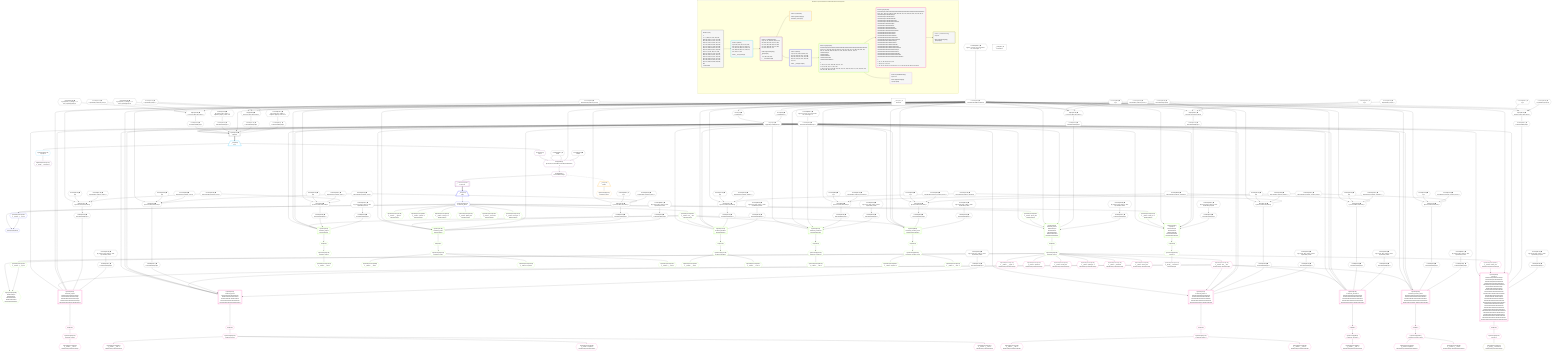 %%{init: {'themeVariables': { 'fontSize': '12px'}}}%%
graph TD
    classDef path fill:#eee,stroke:#000,color:#000
    classDef plan fill:#fff,stroke-width:1px,color:#000
    classDef itemplan fill:#fff,stroke-width:2px,color:#000
    classDef unbatchedplan fill:#dff,stroke-width:1px,color:#000
    classDef sideeffectplan fill:#fcc,stroke-width:2px,color:#000
    classDef bucket fill:#f6f6f6,color:#000,stroke-width:2px,text-align:left


    %% plan dependencies
    PgSelect6[["PgSelect[6∈0] ➊<br />ᐸpeopleᐳ"]]:::plan
    Object9{{"Object[9∈0] ➊<br />ᐸ{pgSettings,withPgClient}ᐳ"}}:::plan
    Lambda343{{"Lambda[343∈0] ➊<br />ᐸcalculateLimitAndOffsetSQLᐳ"}}:::plan
    Lambda530{{"Lambda[530∈0] ➊<br />ᐸcalculateOrderBySQLᐳ"}}:::plan
    Lambda535{{"Lambda[535∈0] ➊<br />ᐸcalculateOrderBySQLᐳ"}}:::plan
    Lambda340{{"Lambda[340∈0] ➊<br />ᐸcalculateShouldReverseOrderᐳ"}}:::plan
    Lambda549{{"Lambda[549∈0] ➊<br />ᐸcalculateOrderBySQLᐳ"}}:::plan
    Lambda554{{"Lambda[554∈0] ➊<br />ᐸcalculateOrderBySQLᐳ"}}:::plan
    Object9 & Lambda343 & Lambda530 & Lambda535 & Lambda340 & Lambda343 & Lambda549 & Lambda554 --> PgSelect6
    Object347{{"Object[347∈0] ➊<br />ᐸ{reverse,orders,alias,codec}ᐳ"}}:::plan
    Constant344{{"Constant[344∈0] ➊<br />ᐸ[]ᐳ"}}:::plan
    Constant345{{"Constant[345∈0] ➊<br />ᐸsql.identifier(”relational_topics”)ᐳ"}}:::plan
    Constant346{{"Constant[346∈0] ➊<br />ᐸRecordCodec(relational_topics)ᐳ"}}:::plan
    Lambda340 & Constant344 & Constant345 & Constant346 --> Object347
    Object361{{"Object[361∈0] ➊<br />ᐸ{reverse,orders,alias,codec}ᐳ"}}:::plan
    Constant358{{"Constant[358∈0] ➊<br />ᐸ[]ᐳ"}}:::plan
    Constant359{{"Constant[359∈0] ➊<br />ᐸsql.identifier(”relational_posts”)ᐳ"}}:::plan
    Constant360{{"Constant[360∈0] ➊<br />ᐸRecordCodec(relational_posts)ᐳ"}}:::plan
    Lambda340 & Constant358 & Constant359 & Constant360 --> Object361
    Object375{{"Object[375∈0] ➊<br />ᐸ{reverse,orders,alias,codec}ᐳ"}}:::plan
    Constant372{{"Constant[372∈0] ➊<br />ᐸ[]ᐳ"}}:::plan
    Constant373{{"Constant[373∈0] ➊<br />ᐸsql.identifier(”relational_dividers”)ᐳ"}}:::plan
    Constant374{{"Constant[374∈0] ➊<br />ᐸRecordCodec(relational_dividers)ᐳ"}}:::plan
    Lambda340 & Constant372 & Constant373 & Constant374 --> Object375
    Object389{{"Object[389∈0] ➊<br />ᐸ{reverse,orders,alias,codec}ᐳ"}}:::plan
    Constant386{{"Constant[386∈0] ➊<br />ᐸ[]ᐳ"}}:::plan
    Constant387{{"Constant[387∈0] ➊<br />ᐸsql.identifier(”relational_checklists”)ᐳ"}}:::plan
    Constant388{{"Constant[388∈0] ➊<br />ᐸRecordCodec(relational_checklists)ᐳ"}}:::plan
    Lambda340 & Constant386 & Constant387 & Constant388 --> Object389
    Object403{{"Object[403∈0] ➊<br />ᐸ{reverse,orders,alias,codec}ᐳ"}}:::plan
    Constant400{{"Constant[400∈0] ➊<br />ᐸ[]ᐳ"}}:::plan
    Constant401{{"Constant[401∈0] ➊<br />ᐸsql.identifier(”relational_checklist_items”)ᐳ"}}:::plan
    Constant402{{"Constant[402∈0] ➊<br />ᐸRecordCodec(relational_checklist_items)ᐳ"}}:::plan
    Lambda340 & Constant400 & Constant401 & Constant402 --> Object403
    Object417{{"Object[417∈0] ➊<br />ᐸ{reverse,orders,alias,codec}ᐳ"}}:::plan
    Constant414{{"Constant[414∈0] ➊<br />ᐸ[]ᐳ"}}:::plan
    Constant415{{"Constant[415∈0] ➊<br />ᐸsql.identifier(”relational_topics”)ᐳ"}}:::plan
    Lambda340 & Constant414 & Constant415 & Constant346 --> Object417
    Object431{{"Object[431∈0] ➊<br />ᐸ{reverse,orders,alias,codec}ᐳ"}}:::plan
    Constant428{{"Constant[428∈0] ➊<br />ᐸ[]ᐳ"}}:::plan
    Constant429{{"Constant[429∈0] ➊<br />ᐸsql.identifier(”relational_posts”)ᐳ"}}:::plan
    Lambda340 & Constant428 & Constant429 & Constant360 --> Object431
    Object445{{"Object[445∈0] ➊<br />ᐸ{reverse,orders,alias,codec}ᐳ"}}:::plan
    Constant442{{"Constant[442∈0] ➊<br />ᐸ[]ᐳ"}}:::plan
    Constant443{{"Constant[443∈0] ➊<br />ᐸsql.identifier(”relational_dividers”)ᐳ"}}:::plan
    Lambda340 & Constant442 & Constant443 & Constant374 --> Object445
    Object459{{"Object[459∈0] ➊<br />ᐸ{reverse,orders,alias,codec}ᐳ"}}:::plan
    Constant456{{"Constant[456∈0] ➊<br />ᐸ[]ᐳ"}}:::plan
    Constant457{{"Constant[457∈0] ➊<br />ᐸsql.identifier(”relational_checklists”)ᐳ"}}:::plan
    Lambda340 & Constant456 & Constant457 & Constant388 --> Object459
    Object473{{"Object[473∈0] ➊<br />ᐸ{reverse,orders,alias,codec}ᐳ"}}:::plan
    Constant470{{"Constant[470∈0] ➊<br />ᐸ[]ᐳ"}}:::plan
    Constant471{{"Constant[471∈0] ➊<br />ᐸsql.identifier(”relational_checklist_items”)ᐳ"}}:::plan
    Lambda340 & Constant470 & Constant471 & Constant402 --> Object473
    Object487{{"Object[487∈0] ➊<br />ᐸ{reverse,orders,alias,codec}ᐳ"}}:::plan
    Constant484{{"Constant[484∈0] ➊<br />ᐸ[]ᐳ"}}:::plan
    Constant485{{"Constant[485∈0] ➊<br />ᐸsql.identifier(”people”)ᐳ"}}:::plan
    Constant486{{"Constant[486∈0] ➊<br />ᐸRecordCodec(people)ᐳ"}}:::plan
    Lambda340 & Constant484 & Constant485 & Constant486 --> Object487
    Object501{{"Object[501∈0] ➊<br />ᐸ{reverse,orders,alias,codec}ᐳ"}}:::plan
    Constant498{{"Constant[498∈0] ➊<br />ᐸ[]ᐳ"}}:::plan
    Constant499{{"Constant[499∈0] ➊<br />ᐸsql.identifier(”relational_items”)ᐳ"}}:::plan
    Constant500{{"Constant[500∈0] ➊<br />ᐸRecordCodec(relational_items)ᐳ"}}:::plan
    Lambda340 & Constant498 & Constant499 & Constant500 --> Object501
    Object515{{"Object[515∈0] ➊<br />ᐸ{reverse,orders,alias,codec}ᐳ"}}:::plan
    Constant512{{"Constant[512∈0] ➊<br />ᐸ[]ᐳ"}}:::plan
    Constant513{{"Constant[513∈0] ➊<br />ᐸsql.identifier(”people”)ᐳ"}}:::plan
    Lambda340 & Constant512 & Constant513 & Constant486 --> Object515
    Object529{{"Object[529∈0] ➊<br />ᐸ{reverse,orders,alias,codec}ᐳ"}}:::plan
    Constant526{{"Constant[526∈0] ➊<br />ᐸ[ { fragment: { n: [Array], f: 0, c: 266, [Symbol(pg-sql2-tyᐳ"}}:::plan
    Constant527{{"Constant[527∈0] ➊<br />ᐸsql.identifier(”relational_items”)ᐳ"}}:::plan
    Lambda340 & Constant526 & Constant527 & Constant500 --> Object529
    Object548{{"Object[548∈0] ➊<br />ᐸ{reverse,orders,alias,codec}ᐳ"}}:::plan
    Constant545{{"Constant[545∈0] ➊<br />ᐸ[ { fragment: { n: [Array], f: 0, c: 1024, [Symbol(pg-sql2-tᐳ"}}:::plan
    Constant546{{"Constant[546∈0] ➊<br />ᐸsql.identifier(”people”)ᐳ"}}:::plan
    Lambda340 & Constant545 & Constant546 & Constant486 --> Object548
    Access7{{"Access[7∈0] ➊<br />ᐸ2.pgSettingsᐳ"}}:::plan
    Access8{{"Access[8∈0] ➊<br />ᐸ2.withPgClientᐳ"}}:::plan
    Access7 & Access8 --> Object9
    __Value2["__Value[2∈0] ➊<br />ᐸcontextᐳ"]:::plan
    __Value2 --> Access7
    __Value2 --> Access8
    Constant555{{"Constant[555∈0] ➊<br />ᐸ§{ first: null, last: null, cursorLower: null, cursorUpper: ᐳ"}}:::plan
    Constant555 --> Lambda340
    Constant556{{"Constant[556∈0] ➊<br />ᐸ§{ first: null, last: null, cursorLower: null, cursorUpper: ᐳ"}}:::plan
    Constant556 --> Lambda343
    Lambda348{{"Lambda[348∈0] ➊<br />ᐸcalculateOrderBySQLᐳ"}}:::plan
    Object347 --> Lambda348
    Lambda353{{"Lambda[353∈0] ➊<br />ᐸcalculateOrderBySQLᐳ"}}:::plan
    Constant557{{"Constant[557∈0] ➊<br />ᐸ§{ reverse: false, orders: [], alias: sql.identifier(”relatiᐳ"}}:::plan
    Constant557 --> Lambda353
    Lambda362{{"Lambda[362∈0] ➊<br />ᐸcalculateOrderBySQLᐳ"}}:::plan
    Object361 --> Lambda362
    Lambda367{{"Lambda[367∈0] ➊<br />ᐸcalculateOrderBySQLᐳ"}}:::plan
    Constant558{{"Constant[558∈0] ➊<br />ᐸ§{ reverse: false, orders: [], alias: sql.identifier(”relatiᐳ"}}:::plan
    Constant558 --> Lambda367
    Lambda376{{"Lambda[376∈0] ➊<br />ᐸcalculateOrderBySQLᐳ"}}:::plan
    Object375 --> Lambda376
    Lambda381{{"Lambda[381∈0] ➊<br />ᐸcalculateOrderBySQLᐳ"}}:::plan
    Constant559{{"Constant[559∈0] ➊<br />ᐸ§{ reverse: false, orders: [], alias: sql.identifier(”relatiᐳ"}}:::plan
    Constant559 --> Lambda381
    Lambda390{{"Lambda[390∈0] ➊<br />ᐸcalculateOrderBySQLᐳ"}}:::plan
    Object389 --> Lambda390
    Lambda395{{"Lambda[395∈0] ➊<br />ᐸcalculateOrderBySQLᐳ"}}:::plan
    Constant560{{"Constant[560∈0] ➊<br />ᐸ§{ reverse: false, orders: [], alias: sql.identifier(”relatiᐳ"}}:::plan
    Constant560 --> Lambda395
    Lambda404{{"Lambda[404∈0] ➊<br />ᐸcalculateOrderBySQLᐳ"}}:::plan
    Object403 --> Lambda404
    Lambda409{{"Lambda[409∈0] ➊<br />ᐸcalculateOrderBySQLᐳ"}}:::plan
    Constant561{{"Constant[561∈0] ➊<br />ᐸ§{ reverse: false, orders: [], alias: sql.identifier(”relatiᐳ"}}:::plan
    Constant561 --> Lambda409
    Lambda418{{"Lambda[418∈0] ➊<br />ᐸcalculateOrderBySQLᐳ"}}:::plan
    Object417 --> Lambda418
    Lambda423{{"Lambda[423∈0] ➊<br />ᐸcalculateOrderBySQLᐳ"}}:::plan
    Constant562{{"Constant[562∈0] ➊<br />ᐸ§{ reverse: false, orders: [], alias: sql.identifier(”relatiᐳ"}}:::plan
    Constant562 --> Lambda423
    Lambda432{{"Lambda[432∈0] ➊<br />ᐸcalculateOrderBySQLᐳ"}}:::plan
    Object431 --> Lambda432
    Lambda437{{"Lambda[437∈0] ➊<br />ᐸcalculateOrderBySQLᐳ"}}:::plan
    Constant563{{"Constant[563∈0] ➊<br />ᐸ§{ reverse: false, orders: [], alias: sql.identifier(”relatiᐳ"}}:::plan
    Constant563 --> Lambda437
    Lambda446{{"Lambda[446∈0] ➊<br />ᐸcalculateOrderBySQLᐳ"}}:::plan
    Object445 --> Lambda446
    Lambda451{{"Lambda[451∈0] ➊<br />ᐸcalculateOrderBySQLᐳ"}}:::plan
    Constant564{{"Constant[564∈0] ➊<br />ᐸ§{ reverse: false, orders: [], alias: sql.identifier(”relatiᐳ"}}:::plan
    Constant564 --> Lambda451
    Lambda460{{"Lambda[460∈0] ➊<br />ᐸcalculateOrderBySQLᐳ"}}:::plan
    Object459 --> Lambda460
    Lambda465{{"Lambda[465∈0] ➊<br />ᐸcalculateOrderBySQLᐳ"}}:::plan
    Constant565{{"Constant[565∈0] ➊<br />ᐸ§{ reverse: false, orders: [], alias: sql.identifier(”relatiᐳ"}}:::plan
    Constant565 --> Lambda465
    Lambda474{{"Lambda[474∈0] ➊<br />ᐸcalculateOrderBySQLᐳ"}}:::plan
    Object473 --> Lambda474
    Lambda479{{"Lambda[479∈0] ➊<br />ᐸcalculateOrderBySQLᐳ"}}:::plan
    Constant566{{"Constant[566∈0] ➊<br />ᐸ§{ reverse: false, orders: [], alias: sql.identifier(”relatiᐳ"}}:::plan
    Constant566 --> Lambda479
    Lambda488{{"Lambda[488∈0] ➊<br />ᐸcalculateOrderBySQLᐳ"}}:::plan
    Object487 --> Lambda488
    Lambda493{{"Lambda[493∈0] ➊<br />ᐸcalculateOrderBySQLᐳ"}}:::plan
    Constant567{{"Constant[567∈0] ➊<br />ᐸ§{ reverse: false, orders: [], alias: sql.identifier(”peopleᐳ"}}:::plan
    Constant567 --> Lambda493
    Lambda502{{"Lambda[502∈0] ➊<br />ᐸcalculateOrderBySQLᐳ"}}:::plan
    Object501 --> Lambda502
    Lambda507{{"Lambda[507∈0] ➊<br />ᐸcalculateOrderBySQLᐳ"}}:::plan
    Constant568{{"Constant[568∈0] ➊<br />ᐸ§{ reverse: false, orders: [], alias: sql.identifier(”relatiᐳ"}}:::plan
    Constant568 --> Lambda507
    Lambda516{{"Lambda[516∈0] ➊<br />ᐸcalculateOrderBySQLᐳ"}}:::plan
    Object515 --> Lambda516
    Lambda521{{"Lambda[521∈0] ➊<br />ᐸcalculateOrderBySQLᐳ"}}:::plan
    Constant569{{"Constant[569∈0] ➊<br />ᐸ§{ reverse: false, orders: [], alias: sql.identifier(”peopleᐳ"}}:::plan
    Constant569 --> Lambda521
    Object529 --> Lambda530
    Constant570{{"Constant[570∈0] ➊<br />ᐸ§{ reverse: false, orders: [ { fragment: [Object], codec: Coᐳ"}}:::plan
    Constant570 --> Lambda535
    Object548 --> Lambda549
    Constant571{{"Constant[571∈0] ➊<br />ᐸ§{ reverse: false, orders: [ { fragment: [Object], codec: Coᐳ"}}:::plan
    Constant571 --> Lambda554
    __Value4["__Value[4∈0] ➊<br />ᐸrootValueᐳ"]:::plan
    Constant338{{"Constant[338∈0] ➊<br />ᐸnullᐳ"}}:::plan
    Constant341{{"Constant[341∈0] ➊<br />ᐸfalseᐳ"}}:::plan
    __Item10[/"__Item[10∈1]<br />ᐸ6ᐳ"\]:::itemplan
    PgSelect6 ==> __Item10
    PgSelectSingle11{{"PgSelectSingle[11∈1]<br />ᐸpeopleᐳ"}}:::plan
    __Item10 --> PgSelectSingle11
    Object539{{"Object[539∈2]<br />ᐸ{rows,first,last,shouldReverseOrder,fetchOneExtra}ᐳ"}}:::plan
    Access537{{"Access[537∈2]<br />ᐸ10.1ᐳ"}}:::plan
    Access537 & Constant338 & Constant338 & Lambda340 & Constant341 --> Object539
    PgClassExpression12{{"PgClassExpression[12∈2]<br />ᐸ__people__.”username”ᐳ"}}:::plan
    PgSelectSingle11 --> PgClassExpression12
    __ListTransform18[["__ListTransform[18∈2]<br />ᐸeach:14ᐳ"]]:::plan
    Lambda540{{"Lambda[540∈2]<br />ᐸreverseIfNecessaryᐳ"}}:::plan
    Lambda540 --> __ListTransform18
    __Item10 --> Access537
    Object539 --> Lambda540
    __Item19[/"__Item[19∈3]<br />ᐸ540ᐳ"\]:::itemplan
    Lambda540 -.-> __Item19
    PgSelectSingle20{{"PgSelectSingle[20∈3]<br />ᐸrelational_itemsᐳ"}}:::plan
    __Item19 --> PgSelectSingle20
    PgPolymorphic24{{"PgPolymorphic[24∈4]"}}:::plan
    PgSelectSingle22{{"PgSelectSingle[22∈4]<br />ᐸrelational_itemsᐳ"}}:::plan
    PgClassExpression23{{"PgClassExpression[23∈4]<br />ᐸ__relation...s__.”type”ᐳ"}}:::plan
    PgSelectSingle22 & PgClassExpression23 --> PgPolymorphic24
    __Item21[/"__Item[21∈4]<br />ᐸ18ᐳ"\]:::itemplan
    __ListTransform18 ==> __Item21
    __Item21 --> PgSelectSingle22
    PgSelectSingle22 --> PgClassExpression23
    PgSelect26[["PgSelect[26∈5]<br />ᐸrelational_topicsᐳ<br />ᐳRelationalTopic"]]:::plan
    PgClassExpression25{{"PgClassExpression[25∈5]<br />ᐸ__relation...ems__.”id”ᐳ<br />ᐳRelationalTopic"}}:::plan
    Object9 & PgClassExpression25 & Lambda340 & Lambda343 & Lambda348 & Lambda353 --> PgSelect26
    PgSelect33[["PgSelect[33∈5]<br />ᐸrelational_itemsᐳ<br />ᐳRelationalTopic<br />ᐳRelationalPost<br />ᐳRelationalDivider<br />ᐳRelationalChecklist<br />ᐳRelationalChecklistItem"]]:::plan
    PgClassExpression32{{"PgClassExpression[32∈5]<br />ᐸ__relation...parent_id”ᐳ<br />ᐳRelationalTopic"}}:::plan
    Object9 & PgClassExpression32 & Lambda340 & Lambda343 & Lambda502 & Lambda507 --> PgSelect33
    PgSelect103[["PgSelect[103∈5]<br />ᐸpeopleᐳ<br />ᐳRelationalTopic<br />ᐳRelationalPost<br />ᐳRelationalDivider<br />ᐳRelationalChecklist<br />ᐳRelationalChecklistItem"]]:::plan
    PgClassExpression102{{"PgClassExpression[102∈5]<br />ᐸ__relation...author_id”ᐳ<br />ᐳRelationalTopic"}}:::plan
    Object9 & PgClassExpression102 & Lambda340 & Lambda343 & Lambda516 & Lambda521 --> PgSelect103
    PgSelect114[["PgSelect[114∈5]<br />ᐸrelational_postsᐳ<br />ᐳRelationalPost"]]:::plan
    Object9 & PgClassExpression25 & Lambda340 & Lambda343 & Lambda362 & Lambda367 --> PgSelect114
    PgSelect171[["PgSelect[171∈5]<br />ᐸrelational_dividersᐳ<br />ᐳRelationalDivider"]]:::plan
    Object9 & PgClassExpression25 & Lambda340 & Lambda343 & Lambda376 & Lambda381 --> PgSelect171
    PgSelect227[["PgSelect[227∈5]<br />ᐸrelational_checklistsᐳ<br />ᐳRelationalChecklist"]]:::plan
    Object9 & PgClassExpression25 & Lambda340 & Lambda343 & Lambda390 & Lambda395 --> PgSelect227
    PgSelect282[["PgSelect[282∈5]<br />ᐸrelational_checklist_itemsᐳ<br />ᐳRelationalChecklistItem"]]:::plan
    Object9 & PgClassExpression25 & Lambda340 & Lambda343 & Lambda404 & Lambda409 --> PgSelect282
    PgPolymorphic38{{"PgPolymorphic[38∈5]<br />ᐳRelationalTopic<br />ᐳRelationalPost<br />ᐳRelationalDivider<br />ᐳRelationalChecklist<br />ᐳRelationalChecklistItem"}}:::plan
    PgSelectSingle36{{"PgSelectSingle[36∈5]<br />ᐸrelational_itemsᐳ"}}:::plan
    PgClassExpression37{{"PgClassExpression[37∈5]<br />ᐸ__relation...s__.”type”ᐳ"}}:::plan
    PgSelectSingle36 & PgClassExpression37 --> PgPolymorphic38
    PgSelectSingle22 --> PgClassExpression25
    First30{{"First[30∈5]"}}:::plan
    PgSelect26 --> First30
    PgSelectSingle31{{"PgSelectSingle[31∈5]<br />ᐸrelational_topicsᐳ"}}:::plan
    First30 --> PgSelectSingle31
    PgSelectSingle22 --> PgClassExpression32
    First35{{"First[35∈5]"}}:::plan
    PgSelect33 --> First35
    First35 --> PgSelectSingle36
    PgSelectSingle36 --> PgClassExpression37
    PgClassExpression101{{"PgClassExpression[101∈5]<br />ᐸ__relation...__.”type2”ᐳ<br />ᐳRelationalTopic"}}:::plan
    PgSelectSingle22 --> PgClassExpression101
    PgSelectSingle22 --> PgClassExpression102
    First105{{"First[105∈5]"}}:::plan
    PgSelect103 --> First105
    PgSelectSingle106{{"PgSelectSingle[106∈5]<br />ᐸpeopleᐳ"}}:::plan
    First105 --> PgSelectSingle106
    PgClassExpression108{{"PgClassExpression[108∈5]<br />ᐸ__relation...”position”ᐳ<br />ᐳRelationalTopic"}}:::plan
    PgSelectSingle22 --> PgClassExpression108
    PgClassExpression109{{"PgClassExpression[109∈5]<br />ᐸ__relation...reated_at”ᐳ<br />ᐳRelationalTopic"}}:::plan
    PgSelectSingle22 --> PgClassExpression109
    PgClassExpression110{{"PgClassExpression[110∈5]<br />ᐸ__relation...pdated_at”ᐳ<br />ᐳRelationalTopic"}}:::plan
    PgSelectSingle22 --> PgClassExpression110
    PgClassExpression111{{"PgClassExpression[111∈5]<br />ᐸ__relation..._archived”ᐳ<br />ᐳRelationalTopic"}}:::plan
    PgSelectSingle22 --> PgClassExpression111
    PgClassExpression112{{"PgClassExpression[112∈5]<br />ᐸ__relation...chived_at”ᐳ<br />ᐳRelationalTopic"}}:::plan
    PgSelectSingle22 --> PgClassExpression112
    PgClassExpression113{{"PgClassExpression[113∈5]<br />ᐸ__relation...__.”title”ᐳ"}}:::plan
    PgSelectSingle31 --> PgClassExpression113
    First116{{"First[116∈5]"}}:::plan
    PgSelect114 --> First116
    PgSelectSingle117{{"PgSelectSingle[117∈5]<br />ᐸrelational_postsᐳ"}}:::plan
    First116 --> PgSelectSingle117
    PgClassExpression168{{"PgClassExpression[168∈5]<br />ᐸ__relation...__.”title”ᐳ"}}:::plan
    PgSelectSingle117 --> PgClassExpression168
    PgClassExpression169{{"PgClassExpression[169∈5]<br />ᐸ__relation...scription”ᐳ"}}:::plan
    PgSelectSingle117 --> PgClassExpression169
    PgClassExpression170{{"PgClassExpression[170∈5]<br />ᐸ__relation...s__.”note”ᐳ"}}:::plan
    PgSelectSingle117 --> PgClassExpression170
    First173{{"First[173∈5]"}}:::plan
    PgSelect171 --> First173
    PgSelectSingle174{{"PgSelectSingle[174∈5]<br />ᐸrelational_dividersᐳ"}}:::plan
    First173 --> PgSelectSingle174
    PgClassExpression225{{"PgClassExpression[225∈5]<br />ᐸ__relation...__.”title”ᐳ"}}:::plan
    PgSelectSingle174 --> PgClassExpression225
    PgClassExpression226{{"PgClassExpression[226∈5]<br />ᐸ__relation...__.”color”ᐳ"}}:::plan
    PgSelectSingle174 --> PgClassExpression226
    First229{{"First[229∈5]"}}:::plan
    PgSelect227 --> First229
    PgSelectSingle230{{"PgSelectSingle[230∈5]<br />ᐸrelational_checklistsᐳ"}}:::plan
    First229 --> PgSelectSingle230
    PgClassExpression281{{"PgClassExpression[281∈5]<br />ᐸ__relation...__.”title”ᐳ"}}:::plan
    PgSelectSingle230 --> PgClassExpression281
    First284{{"First[284∈5]"}}:::plan
    PgSelect282 --> First284
    PgSelectSingle285{{"PgSelectSingle[285∈5]<br />ᐸrelational_checklist_itemsᐳ"}}:::plan
    First284 --> PgSelectSingle285
    PgClassExpression336{{"PgClassExpression[336∈5]<br />ᐸ__relation...scription”ᐳ"}}:::plan
    PgSelectSingle285 --> PgClassExpression336
    PgClassExpression337{{"PgClassExpression[337∈5]<br />ᐸ__relation...s__.”note”ᐳ"}}:::plan
    PgSelectSingle285 --> PgClassExpression337
    PgSelect40[["PgSelect[40∈6]<br />ᐸrelational_topicsᐳ<br />ᐳRelationalTopicᐳRelationalTopic<br />ᐳRelationalPostᐳRelationalTopic<br />ᐳRelationalDividerᐳRelationalTopic<br />ᐳRelationalChecklistᐳRelationalTopic<br />ᐳRelationalChecklistItemᐳRelationalTopic"]]:::plan
    PgClassExpression39{{"PgClassExpression[39∈6]<br />ᐸ__relation...ems__.”id”ᐳ<br />ᐳRelationalTopicᐳRelationalTopic"}}:::plan
    Object9 & PgClassExpression39 & Lambda340 & Lambda343 & Lambda418 & Lambda423 --> PgSelect40
    PgSelect49[["PgSelect[49∈6]<br />ᐸpeopleᐳ<br />ᐳRelationalTopicᐳRelationalTopic<br />ᐳRelationalTopicᐳRelationalPost<br />ᐳRelationalTopicᐳRelationalDivider<br />ᐳRelationalTopicᐳRelationalChecklist<br />ᐳRelationalTopicᐳRelationalChecklistItem<br />ᐳRelationalPostᐳRelationalTopic<br />ᐳRelationalPostᐳRelationalPost<br />ᐳRelationalPostᐳRelationalDivider<br />ᐳRelationalPostᐳRelationalChecklist<br />ᐳRelationalPostᐳRelationalChecklistItem<br />ᐳRelationalDividerᐳRelationalTopic<br />ᐳRelationalDividerᐳRelationalPost<br />ᐳRelationalDividerᐳRelationalDivider<br />ᐳRelationalDividerᐳRelationalChecklist<br />ᐳRelationalDividerᐳRelationalChecklistItem<br />ᐳRelationalChecklistᐳRelationalTopic<br />ᐳRelationalChecklistᐳRelationalPost<br />ᐳRelationalChecklistᐳRelationalDivider<br />ᐳRelationalChecklistᐳRelationalChecklist<br />ᐳRelationalChecklistᐳRelationalChecklistItem<br />ᐳRelationalChecklistItemᐳRelationalTopic<br />ᐳRelationalChecklistItemᐳRelationalPost<br />ᐳRelationalChecklistItemᐳRelationalDivider<br />ᐳRelationalChecklistItemᐳRelationalChecklist<br />ᐳRelationalChecklistItemᐳRelationalChecklistItem"]]:::plan
    PgClassExpression48{{"PgClassExpression[48∈6]<br />ᐸ__relation...author_id”ᐳ<br />ᐳRelationalTopicᐳRelationalTopic"}}:::plan
    Object9 & PgClassExpression48 & Lambda340 & Lambda343 & Lambda488 & Lambda493 --> PgSelect49
    PgSelect60[["PgSelect[60∈6]<br />ᐸrelational_postsᐳ<br />ᐳRelationalTopicᐳRelationalPost<br />ᐳRelationalPostᐳRelationalPost<br />ᐳRelationalDividerᐳRelationalPost<br />ᐳRelationalChecklistᐳRelationalPost<br />ᐳRelationalChecklistItemᐳRelationalPost"]]:::plan
    Object9 & PgClassExpression39 & Lambda340 & Lambda343 & Lambda432 & Lambda437 --> PgSelect60
    PgSelect71[["PgSelect[71∈6]<br />ᐸrelational_dividersᐳ<br />ᐳRelationalTopicᐳRelationalDivider<br />ᐳRelationalPostᐳRelationalDivider<br />ᐳRelationalDividerᐳRelationalDivider<br />ᐳRelationalChecklistᐳRelationalDivider<br />ᐳRelationalChecklistItemᐳRelationalDivider"]]:::plan
    Object9 & PgClassExpression39 & Lambda340 & Lambda343 & Lambda446 & Lambda451 --> PgSelect71
    PgSelect81[["PgSelect[81∈6]<br />ᐸrelational_checklistsᐳ<br />ᐳRelationalTopicᐳRelationalChecklist<br />ᐳRelationalPostᐳRelationalChecklist<br />ᐳRelationalDividerᐳRelationalChecklist<br />ᐳRelationalChecklistᐳRelationalChecklist<br />ᐳRelationalChecklistItemᐳRelationalChecklist"]]:::plan
    Object9 & PgClassExpression39 & Lambda340 & Lambda343 & Lambda460 & Lambda465 --> PgSelect81
    PgSelect90[["PgSelect[90∈6]<br />ᐸrelational_checklist_itemsᐳ<br />ᐳRelationalTopicᐳRelationalChecklistItem<br />ᐳRelationalPostᐳRelationalChecklistItem<br />ᐳRelationalDividerᐳRelationalChecklistItem<br />ᐳRelationalChecklistᐳRelationalChecklistItem<br />ᐳRelationalChecklistItemᐳRelationalChecklistItem"]]:::plan
    Object9 & PgClassExpression39 & Lambda340 & Lambda343 & Lambda474 & Lambda479 --> PgSelect90
    PgSelectSingle36 --> PgClassExpression39
    First44{{"First[44∈6]"}}:::plan
    PgSelect40 --> First44
    PgSelectSingle45{{"PgSelectSingle[45∈6]<br />ᐸrelational_topicsᐳ"}}:::plan
    First44 --> PgSelectSingle45
    PgClassExpression47{{"PgClassExpression[47∈6]<br />ᐸ__relation...__.”type2”ᐳ<br />ᐳRelationalTopicᐳRelationalTopic"}}:::plan
    PgSelectSingle36 --> PgClassExpression47
    PgSelectSingle36 --> PgClassExpression48
    First51{{"First[51∈6]"}}:::plan
    PgSelect49 --> First51
    PgSelectSingle52{{"PgSelectSingle[52∈6]<br />ᐸpeopleᐳ"}}:::plan
    First51 --> PgSelectSingle52
    PgClassExpression54{{"PgClassExpression[54∈6]<br />ᐸ__relation...”position”ᐳ<br />ᐳRelationalTopicᐳRelationalTopic"}}:::plan
    PgSelectSingle36 --> PgClassExpression54
    PgClassExpression55{{"PgClassExpression[55∈6]<br />ᐸ__relation...reated_at”ᐳ<br />ᐳRelationalTopicᐳRelationalTopic"}}:::plan
    PgSelectSingle36 --> PgClassExpression55
    PgClassExpression56{{"PgClassExpression[56∈6]<br />ᐸ__relation...pdated_at”ᐳ<br />ᐳRelationalTopicᐳRelationalTopic"}}:::plan
    PgSelectSingle36 --> PgClassExpression56
    PgClassExpression57{{"PgClassExpression[57∈6]<br />ᐸ__relation..._archived”ᐳ<br />ᐳRelationalTopicᐳRelationalTopic"}}:::plan
    PgSelectSingle36 --> PgClassExpression57
    PgClassExpression58{{"PgClassExpression[58∈6]<br />ᐸ__relation...chived_at”ᐳ<br />ᐳRelationalTopicᐳRelationalTopic"}}:::plan
    PgSelectSingle36 --> PgClassExpression58
    PgClassExpression59{{"PgClassExpression[59∈6]<br />ᐸ__relation...__.”title”ᐳ<br />ᐳRelationalTopicᐳRelationalTopic"}}:::plan
    PgSelectSingle45 --> PgClassExpression59
    First62{{"First[62∈6]"}}:::plan
    PgSelect60 --> First62
    PgSelectSingle63{{"PgSelectSingle[63∈6]<br />ᐸrelational_postsᐳ"}}:::plan
    First62 --> PgSelectSingle63
    PgClassExpression68{{"PgClassExpression[68∈6]<br />ᐸ__relation...__.”title”ᐳ<br />ᐳRelationalTopicᐳRelationalPost"}}:::plan
    PgSelectSingle63 --> PgClassExpression68
    PgClassExpression69{{"PgClassExpression[69∈6]<br />ᐸ__relation...scription”ᐳ<br />ᐳRelationalTopicᐳRelationalPost"}}:::plan
    PgSelectSingle63 --> PgClassExpression69
    PgClassExpression70{{"PgClassExpression[70∈6]<br />ᐸ__relation...s__.”note”ᐳ<br />ᐳRelationalTopicᐳRelationalPost"}}:::plan
    PgSelectSingle63 --> PgClassExpression70
    First73{{"First[73∈6]"}}:::plan
    PgSelect71 --> First73
    PgSelectSingle74{{"PgSelectSingle[74∈6]<br />ᐸrelational_dividersᐳ"}}:::plan
    First73 --> PgSelectSingle74
    PgClassExpression79{{"PgClassExpression[79∈6]<br />ᐸ__relation...__.”title”ᐳ<br />ᐳRelationalTopicᐳRelationalDivider"}}:::plan
    PgSelectSingle74 --> PgClassExpression79
    PgClassExpression80{{"PgClassExpression[80∈6]<br />ᐸ__relation...__.”color”ᐳ<br />ᐳRelationalTopicᐳRelationalDivider"}}:::plan
    PgSelectSingle74 --> PgClassExpression80
    First83{{"First[83∈6]"}}:::plan
    PgSelect81 --> First83
    PgSelectSingle84{{"PgSelectSingle[84∈6]<br />ᐸrelational_checklistsᐳ"}}:::plan
    First83 --> PgSelectSingle84
    PgClassExpression89{{"PgClassExpression[89∈6]<br />ᐸ__relation...__.”title”ᐳ<br />ᐳRelationalTopicᐳRelationalChecklist"}}:::plan
    PgSelectSingle84 --> PgClassExpression89
    First92{{"First[92∈6]"}}:::plan
    PgSelect90 --> First92
    PgSelectSingle93{{"PgSelectSingle[93∈6]<br />ᐸrelational_checklist_itemsᐳ"}}:::plan
    First92 --> PgSelectSingle93
    PgClassExpression98{{"PgClassExpression[98∈6]<br />ᐸ__relation...scription”ᐳ<br />ᐳRelationalTopicᐳRelationalChecklistItem"}}:::plan
    PgSelectSingle93 --> PgClassExpression98
    PgClassExpression99{{"PgClassExpression[99∈6]<br />ᐸ__relation...s__.”note”ᐳ<br />ᐳRelationalTopicᐳRelationalChecklistItem"}}:::plan
    PgSelectSingle93 --> PgClassExpression99
    PgClassExpression53{{"PgClassExpression[53∈7]<br />ᐸ__people__.”username”ᐳ<br />ᐳRelationalTopicᐳRelationalTopic"}}:::plan
    PgSelectSingle52 --> PgClassExpression53
    PgClassExpression107{{"PgClassExpression[107∈8]<br />ᐸ__people__.”username”ᐳ<br />ᐳRelationalTopic"}}:::plan
    PgSelectSingle106 --> PgClassExpression107

    %% define steps

    subgraph "Buckets for queries/interfaces-relational/nested-more-fragments"
    Bucket0("Bucket 0 (root)<br /><br />1: <br />ᐳ: 7, 8, 338, 341, 344, 345, 346, 358, 359, 360, 372, 373, 374, 386, 387, 388, 400, 401, 402, 414, 415, 428, 429, 442, 443, 456, 457, 470, 471, 484, 485, 486, 498, 499, 500, 512, 513, 526, 527, 545, 546, 555, 556, 557, 558, 559, 560, 561, 562, 563, 564, 565, 566, 567, 568, 569, 570, 571, 9, 340, 343, 347, 348, 353, 361, 362, 367, 375, 376, 381, 389, 390, 395, 403, 404, 409, 417, 418, 423, 431, 432, 437, 445, 446, 451, 459, 460, 465, 473, 474, 479, 487, 488, 493, 501, 502, 507, 515, 516, 521, 529, 530, 535, 548, 549, 554<br />2: PgSelect[6]"):::bucket
    classDef bucket0 stroke:#696969
    class Bucket0,__Value2,__Value4,PgSelect6,Access7,Access8,Object9,Constant338,Lambda340,Constant341,Lambda343,Constant344,Constant345,Constant346,Object347,Lambda348,Lambda353,Constant358,Constant359,Constant360,Object361,Lambda362,Lambda367,Constant372,Constant373,Constant374,Object375,Lambda376,Lambda381,Constant386,Constant387,Constant388,Object389,Lambda390,Lambda395,Constant400,Constant401,Constant402,Object403,Lambda404,Lambda409,Constant414,Constant415,Object417,Lambda418,Lambda423,Constant428,Constant429,Object431,Lambda432,Lambda437,Constant442,Constant443,Object445,Lambda446,Lambda451,Constant456,Constant457,Object459,Lambda460,Lambda465,Constant470,Constant471,Object473,Lambda474,Lambda479,Constant484,Constant485,Constant486,Object487,Lambda488,Lambda493,Constant498,Constant499,Constant500,Object501,Lambda502,Lambda507,Constant512,Constant513,Object515,Lambda516,Lambda521,Constant526,Constant527,Object529,Lambda530,Lambda535,Constant545,Constant546,Object548,Lambda549,Lambda554,Constant555,Constant556,Constant557,Constant558,Constant559,Constant560,Constant561,Constant562,Constant563,Constant564,Constant565,Constant566,Constant567,Constant568,Constant569,Constant570,Constant571 bucket0
    Bucket1("Bucket 1 (listItem)<br />Deps: 338, 340, 341, 9, 343, 348, 353, 502, 507, 516, 521, 362, 367, 376, 381, 390, 395, 404, 409, 418, 423, 488, 493, 432, 437, 446, 451, 460, 465, 474, 479<br /><br />ROOT __Item{1}ᐸ6ᐳ[10]"):::bucket
    classDef bucket1 stroke:#00bfff
    class Bucket1,__Item10,PgSelectSingle11 bucket1
    Bucket2("Bucket 2 (nullableBoundary)<br />Deps: 11, 10, 338, 340, 341, 9, 343, 348, 353, 502, 507, 516, 521, 362, 367, 376, 381, 390, 395, 404, 409, 418, 423, 488, 493, 432, 437, 446, 451, 460, 465, 474, 479<br /><br />ROOT PgSelectSingle{1}ᐸpeopleᐳ[11]<br />1: <br />ᐳ: 12, 537, 539, 540<br />2: __ListTransform[18]"):::bucket
    classDef bucket2 stroke:#7f007f
    class Bucket2,PgClassExpression12,__ListTransform18,Access537,Object539,Lambda540 bucket2
    Bucket3("Bucket 3 (subroutine)<br /><br />ROOT PgSelectSingle{3}ᐸrelational_itemsᐳ[20]"):::bucket
    classDef bucket3 stroke:#ffa500
    class Bucket3,__Item19,PgSelectSingle20 bucket3
    Bucket4("Bucket 4 (listItem)<br />Deps: 9, 340, 343, 348, 353, 502, 507, 516, 521, 362, 367, 376, 381, 390, 395, 404, 409, 418, 423, 488, 493, 432, 437, 446, 451, 460, 465, 474, 479<br /><br />ROOT __Item{4}ᐸ18ᐳ[21]"):::bucket
    classDef bucket4 stroke:#0000ff
    class Bucket4,__Item21,PgSelectSingle22,PgClassExpression23,PgPolymorphic24 bucket4
    Bucket5("Bucket 5 (polymorphic)<br />RelationalTopic,RelationalPost,RelationalDivider,RelationalChecklist,RelationalChecklistItem<br />Deps: 22, 9, 340, 343, 348, 353, 502, 507, 516, 521, 362, 367, 376, 381, 390, 395, 404, 409, 24, 418, 423, 488, 493, 432, 437, 446, 451, 460, 465, 474, 479, 23<br />ᐳRelationalTopic<br />ᐳRelationalPost<br />ᐳRelationalDivider<br />ᐳRelationalChecklist<br />ᐳRelationalChecklistItem<br /><br />1: <br />ᐳ: 25, 32, 101, 102, 108, 109, 110, 111, 112<br />2: 26, 33, 103, 114, 171, 227, 282<br />ᐳ: 30, 31, 35, 36, 37, 38, 105, 106, 113, 116, 117, 168, 169, 170, 173, 174, 225, 226, 229, 230, 281, 284, 285, 336, 337"):::bucket
    classDef bucket5 stroke:#7fff00
    class Bucket5,PgClassExpression25,PgSelect26,First30,PgSelectSingle31,PgClassExpression32,PgSelect33,First35,PgSelectSingle36,PgClassExpression37,PgPolymorphic38,PgClassExpression101,PgClassExpression102,PgSelect103,First105,PgSelectSingle106,PgClassExpression108,PgClassExpression109,PgClassExpression110,PgClassExpression111,PgClassExpression112,PgClassExpression113,PgSelect114,First116,PgSelectSingle117,PgClassExpression168,PgClassExpression169,PgClassExpression170,PgSelect171,First173,PgSelectSingle174,PgClassExpression225,PgClassExpression226,PgSelect227,First229,PgSelectSingle230,PgClassExpression281,PgSelect282,First284,PgSelectSingle285,PgClassExpression336,PgClassExpression337 bucket5
    Bucket6("Bucket 6 (polymorphic)<br />RelationalTopic,RelationalPost,RelationalDivider,RelationalChecklist,RelationalChecklistItem<br />Deps: 36, 9, 340, 343, 418, 423, 488, 493, 432, 437, 446, 451, 460, 465, 474, 479, 38, 37<br />ᐳRelationalTopicᐳRelationalTopic<br />ᐳRelationalTopicᐳRelationalPost<br />ᐳRelationalTopicᐳRelationalDivider<br />ᐳRelationalTopicᐳRelationalChecklist<br />ᐳRelationalTopicᐳRelationalChecklistItem<br />ᐳRelationalPostᐳRelationalTopic<br />ᐳRelationalPostᐳRelationalPost<br />ᐳRelationalPostᐳRelationalDivider<br />ᐳRelationalPostᐳRelationalChecklist<br />ᐳRelationalPostᐳRelationalChecklistItem<br />ᐳRelationalDividerᐳRelationalTopic<br />ᐳRelationalDividerᐳRelationalPost<br />ᐳRelationalDividerᐳRelationalDivider<br />ᐳRelationalDividerᐳRelationalChecklist<br />ᐳRelationalDividerᐳRelationalChecklistItem<br />ᐳRelationalChecklistᐳRelationalTopic<br />ᐳRelationalChecklistᐳRelationalPost<br />ᐳRelationalChecklistᐳRelationalDivider<br />ᐳRelationalChecklistᐳRelationalChecklist<br />ᐳRelationalChecklistᐳRelationalChecklistItem<br />ᐳRelationalChecklistItemᐳRelationalTopic<br />ᐳRelationalChecklistItemᐳRelationalPost<br />ᐳRelationalChecklistItemᐳRelationalDivider<br />ᐳRelationalChecklistItemᐳRelationalChecklist<br />ᐳRelationalChecklistItemᐳRelationalChecklistItem<br /><br />1: <br />ᐳ: 39, 47, 48, 54, 55, 56, 57, 58<br />2: 40, 49, 60, 71, 81, 90<br />ᐳ: 44, 45, 51, 52, 59, 62, 63, 68, 69, 70, 73, 74, 79, 80, 83, 84, 89, 92, 93, 98, 99"):::bucket
    classDef bucket6 stroke:#ff1493
    class Bucket6,PgClassExpression39,PgSelect40,First44,PgSelectSingle45,PgClassExpression47,PgClassExpression48,PgSelect49,First51,PgSelectSingle52,PgClassExpression54,PgClassExpression55,PgClassExpression56,PgClassExpression57,PgClassExpression58,PgClassExpression59,PgSelect60,First62,PgSelectSingle63,PgClassExpression68,PgClassExpression69,PgClassExpression70,PgSelect71,First73,PgSelectSingle74,PgClassExpression79,PgClassExpression80,PgSelect81,First83,PgSelectSingle84,PgClassExpression89,PgSelect90,First92,PgSelectSingle93,PgClassExpression98,PgClassExpression99 bucket6
    Bucket7("Bucket 7 (nullableBoundary)<br />Deps: 52<br /><br />ROOT PgSelectSingle{6}ᐸpeopleᐳ[52]"):::bucket
    classDef bucket7 stroke:#808000
    class Bucket7,PgClassExpression53 bucket7
    Bucket8("Bucket 8 (nullableBoundary)<br />Deps: 106<br /><br />ROOT PgSelectSingle{5}ᐸpeopleᐳ[106]"):::bucket
    classDef bucket8 stroke:#dda0dd
    class Bucket8,PgClassExpression107 bucket8
    Bucket0 --> Bucket1
    Bucket1 --> Bucket2
    Bucket2 --> Bucket3 & Bucket4
    Bucket4 --> Bucket5
    Bucket5 --> Bucket6 & Bucket8
    Bucket6 --> Bucket7
    end